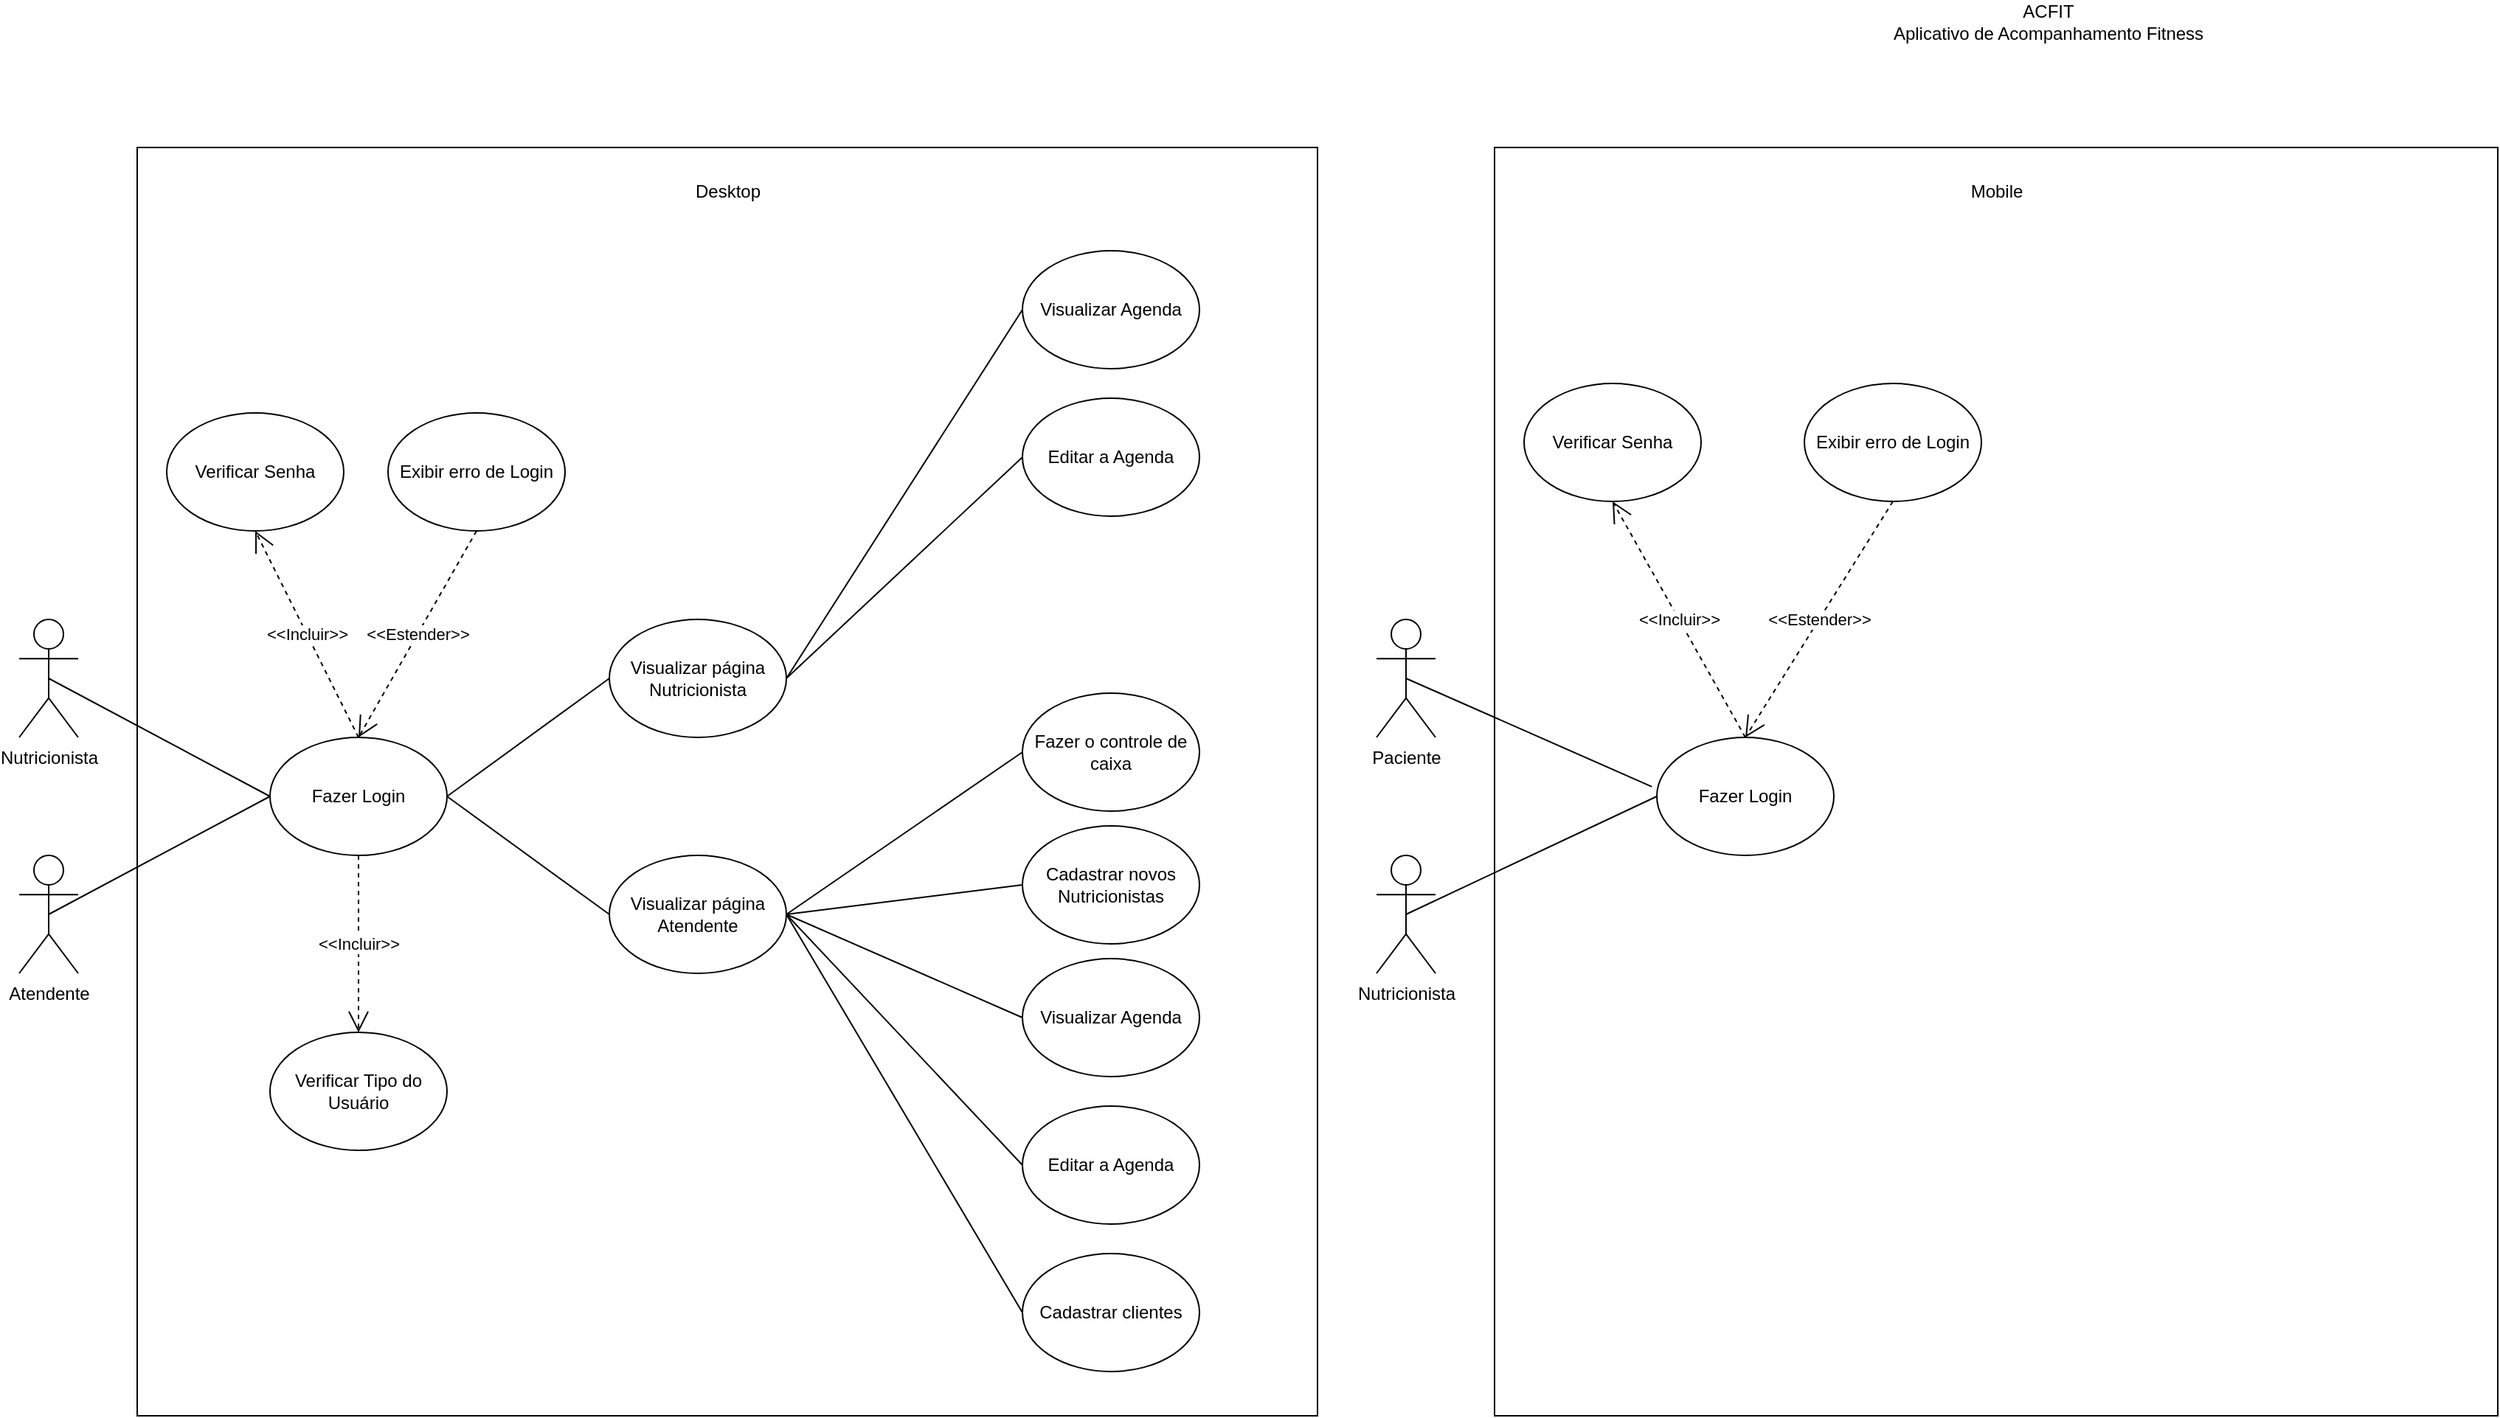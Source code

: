 <mxfile version="15.5.2" type="github">
  <diagram name="Page-1" id="0783ab3e-0a74-02c8-0abd-f7b4e66b4bec">
    <mxGraphModel dx="1038" dy="1647" grid="1" gridSize="10" guides="1" tooltips="1" connect="1" arrows="1" fold="1" page="1" pageScale="1" pageWidth="850" pageHeight="1100" background="none" math="0" shadow="0">
      <root>
        <mxCell id="0" />
        <mxCell id="1" parent="0" />
        <mxCell id="_-Kw2KSfdPKbc4KW5EaQ-1" value="" style="html=1;" parent="1" vertex="1">
          <mxGeometry x="120" y="40" width="800" height="860" as="geometry" />
        </mxCell>
        <mxCell id="_-Kw2KSfdPKbc4KW5EaQ-2" value="ACFIT&lt;br&gt;Aplicativo de Acompanhamento Fitness" style="text;html=1;resizable=0;autosize=1;align=center;verticalAlign=middle;points=[];fillColor=none;strokeColor=none;rounded=0;" parent="1" vertex="1">
          <mxGeometry x="1300" y="-60" width="230" height="30" as="geometry" />
        </mxCell>
        <mxCell id="_-Kw2KSfdPKbc4KW5EaQ-3" value="Nutricionista" style="shape=umlActor;verticalLabelPosition=bottom;verticalAlign=top;html=1;outlineConnect=0;" parent="1" vertex="1">
          <mxGeometry x="40" y="360" width="40" height="80" as="geometry" />
        </mxCell>
        <mxCell id="_-Kw2KSfdPKbc4KW5EaQ-7" value="Fazer Login" style="ellipse;whiteSpace=wrap;html=1;" parent="1" vertex="1">
          <mxGeometry x="210" y="440" width="120" height="80" as="geometry" />
        </mxCell>
        <mxCell id="_-Kw2KSfdPKbc4KW5EaQ-9" value="Visualizar Agenda&lt;span style=&quot;color: rgba(0 , 0 , 0 , 0) ; font-family: monospace ; font-size: 0px&quot;&gt;%3CmxGraphModel%3E%3Croot%3E%3CmxCell%20id%3D%220%22%2F%3E%3CmxCell%20id%3D%221%22%20parent%3D%220%22%2F%3E%3CmxCell%20id%3D%222%22%20value%3D%22Login%22%20style%3D%22text%3Bhtml%3D1%3Bresizable%3D0%3Bautosize%3D1%3Balign%3Dcenter%3BverticalAlign%3Dmiddle%3Bpoints%3D%5B%5D%3BfillColor%3Dnone%3BstrokeColor%3Dnone%3Brounded%3D0%3B%22%20vertex%3D%221%22%20parent%3D%221%22%3E%3CmxGeometry%20x%3D%22245%22%20y%3D%22270%22%20width%3D%2250%22%20height%3D%2220%22%20as%3D%22geometry%22%2F%3E%3C%2FmxCell%3E%3C%2Froot%3E%3C%2FmxGraphModel%3E&lt;/span&gt;" style="ellipse;whiteSpace=wrap;html=1;" parent="1" vertex="1">
          <mxGeometry x="720" y="590" width="120" height="80" as="geometry" />
        </mxCell>
        <mxCell id="_-Kw2KSfdPKbc4KW5EaQ-11" value="&lt;span style=&quot;font-weight: normal&quot;&gt;Cadastrar clientes&lt;span style=&quot;color: rgba(0 , 0 , 0 , 0) ; font-family: monospace ; font-size: 0px&quot;&gt;mxGraphModelas%3E%3Croot%3E%3CmxCell%20id%3D%220%22%2F%3E%3CmxCell%20id%3D%221%22%20parent%3D%220%22%2F%3E%3CmxCell%20id%3D%222%22%20value%3D%22Login%22%20style%3D%22text%3Bhtml%3D1%3Bresizable%3D0%3Bautosize%3D1%3Balign%3Dcenter%3BverticalAlign%3Dmiddle%3Bpoints%3D%5B%5D%3BfillColor%3Dnone%3BstrokeColor%3Dnone%3Brounded%3D0%3B%22%20vertex%3D%221%22%20parent%3D%221%22%3E%3CmxGeometry%20x%3D%22245%22%20y%3D%22270%22%20width%3D%2250%22%20height%3D%2220%22%20as%3D%22geometry%22%2F%3E%3C%2FmxCell%3E%3C%2Froot%3E%3C%2FmxGraphModel%3E&lt;/span&gt;&lt;/span&gt;" style="ellipse;whiteSpace=wrap;html=1;fontStyle=1" parent="1" vertex="1">
          <mxGeometry x="720" y="790" width="120" height="80" as="geometry" />
        </mxCell>
        <mxCell id="_-Kw2KSfdPKbc4KW5EaQ-12" value="&lt;span style=&quot;font-weight: 400&quot;&gt;Editar a Agenda&lt;/span&gt;" style="ellipse;whiteSpace=wrap;html=1;fontStyle=1" parent="1" vertex="1">
          <mxGeometry x="720" y="690" width="120" height="80" as="geometry" />
        </mxCell>
        <mxCell id="_-Kw2KSfdPKbc4KW5EaQ-13" value="&lt;span style=&quot;font-weight: 400&quot;&gt;Fazer o controle de caixa&lt;/span&gt;" style="ellipse;whiteSpace=wrap;html=1;fontStyle=1" parent="1" vertex="1">
          <mxGeometry x="720" y="410" width="120" height="80" as="geometry" />
        </mxCell>
        <mxCell id="_-Kw2KSfdPKbc4KW5EaQ-14" value="Verificar Senha" style="ellipse;whiteSpace=wrap;html=1;" parent="1" vertex="1">
          <mxGeometry x="140" y="220" width="120" height="80" as="geometry" />
        </mxCell>
        <mxCell id="_-Kw2KSfdPKbc4KW5EaQ-15" value="Exibir erro de Login" style="ellipse;whiteSpace=wrap;html=1;" parent="1" vertex="1">
          <mxGeometry x="290" y="220" width="120" height="80" as="geometry" />
        </mxCell>
        <mxCell id="_-Kw2KSfdPKbc4KW5EaQ-16" value="Cadastrar novos Nutricionistas" style="ellipse;whiteSpace=wrap;html=1;" parent="1" vertex="1">
          <mxGeometry x="720" y="500" width="120" height="80" as="geometry" />
        </mxCell>
        <mxCell id="_-Kw2KSfdPKbc4KW5EaQ-24" value="" style="endArrow=none;html=1;rounded=0;entryX=0;entryY=0.5;entryDx=0;entryDy=0;exitX=0.5;exitY=0.5;exitDx=0;exitDy=0;exitPerimeter=0;" parent="1" source="_-Kw2KSfdPKbc4KW5EaQ-3" target="_-Kw2KSfdPKbc4KW5EaQ-7" edge="1">
          <mxGeometry width="50" height="50" relative="1" as="geometry">
            <mxPoint x="580" y="520" as="sourcePoint" />
            <mxPoint x="630" y="470" as="targetPoint" />
          </mxGeometry>
        </mxCell>
        <mxCell id="_-Kw2KSfdPKbc4KW5EaQ-30" value="&amp;lt;&amp;lt;Incluir&amp;gt;&amp;gt;" style="endArrow=open;endSize=12;dashed=1;html=1;rounded=0;entryX=0.5;entryY=1;entryDx=0;entryDy=0;exitX=0.5;exitY=0;exitDx=0;exitDy=0;" parent="1" source="_-Kw2KSfdPKbc4KW5EaQ-7" target="_-Kw2KSfdPKbc4KW5EaQ-14" edge="1">
          <mxGeometry width="160" relative="1" as="geometry">
            <mxPoint x="520" y="530" as="sourcePoint" />
            <mxPoint x="680" y="530" as="targetPoint" />
          </mxGeometry>
        </mxCell>
        <mxCell id="_-Kw2KSfdPKbc4KW5EaQ-31" value="&amp;lt;&amp;lt;Estender&amp;gt;&amp;gt;" style="endArrow=open;endSize=12;dashed=1;html=1;rounded=0;entryX=0.5;entryY=0;entryDx=0;entryDy=0;exitX=0.5;exitY=1;exitDx=0;exitDy=0;" parent="1" source="_-Kw2KSfdPKbc4KW5EaQ-15" target="_-Kw2KSfdPKbc4KW5EaQ-7" edge="1">
          <mxGeometry width="160" relative="1" as="geometry">
            <mxPoint x="520" y="530" as="sourcePoint" />
            <mxPoint x="680" y="530" as="targetPoint" />
          </mxGeometry>
        </mxCell>
        <mxCell id="_-Kw2KSfdPKbc4KW5EaQ-42" value="" style="endArrow=none;html=1;rounded=0;exitX=1;exitY=0.5;exitDx=0;exitDy=0;entryX=0;entryY=0.5;entryDx=0;entryDy=0;" parent="1" source="_-Kw2KSfdPKbc4KW5EaQ-7" target="_-Kw2KSfdPKbc4KW5EaQ-43" edge="1">
          <mxGeometry width="50" height="50" relative="1" as="geometry">
            <mxPoint x="340" y="399" as="sourcePoint" />
            <mxPoint x="500" y="399" as="targetPoint" />
          </mxGeometry>
        </mxCell>
        <mxCell id="_-Kw2KSfdPKbc4KW5EaQ-43" value="Visualizar página Nutricionista" style="ellipse;whiteSpace=wrap;html=1;" parent="1" vertex="1">
          <mxGeometry x="440" y="360" width="120" height="80" as="geometry" />
        </mxCell>
        <mxCell id="_-Kw2KSfdPKbc4KW5EaQ-44" value="Visualizar página Atendente" style="ellipse;whiteSpace=wrap;html=1;" parent="1" vertex="1">
          <mxGeometry x="440" y="520" width="120" height="80" as="geometry" />
        </mxCell>
        <mxCell id="_-Kw2KSfdPKbc4KW5EaQ-45" value="" style="endArrow=none;html=1;rounded=0;exitX=1;exitY=0.5;exitDx=0;exitDy=0;entryX=0;entryY=0.5;entryDx=0;entryDy=0;" parent="1" source="_-Kw2KSfdPKbc4KW5EaQ-7" target="_-Kw2KSfdPKbc4KW5EaQ-44" edge="1">
          <mxGeometry width="50" height="50" relative="1" as="geometry">
            <mxPoint x="340" y="410" as="sourcePoint" />
            <mxPoint x="460" y="360" as="targetPoint" />
          </mxGeometry>
        </mxCell>
        <mxCell id="_-Kw2KSfdPKbc4KW5EaQ-48" value="" style="endArrow=none;html=1;rounded=0;exitX=1;exitY=0.5;exitDx=0;exitDy=0;entryX=0;entryY=0.5;entryDx=0;entryDy=0;" parent="1" source="_-Kw2KSfdPKbc4KW5EaQ-44" target="_-Kw2KSfdPKbc4KW5EaQ-13" edge="1">
          <mxGeometry width="50" height="50" relative="1" as="geometry">
            <mxPoint x="340" y="410" as="sourcePoint" />
            <mxPoint x="460" y="460" as="targetPoint" />
          </mxGeometry>
        </mxCell>
        <mxCell id="_-Kw2KSfdPKbc4KW5EaQ-49" value="" style="endArrow=none;html=1;rounded=0;exitX=1;exitY=0.5;exitDx=0;exitDy=0;entryX=0;entryY=0.5;entryDx=0;entryDy=0;" parent="1" source="_-Kw2KSfdPKbc4KW5EaQ-44" target="_-Kw2KSfdPKbc4KW5EaQ-16" edge="1">
          <mxGeometry width="50" height="50" relative="1" as="geometry">
            <mxPoint x="580" y="460" as="sourcePoint" />
            <mxPoint x="630.0" y="460" as="targetPoint" />
          </mxGeometry>
        </mxCell>
        <mxCell id="_-Kw2KSfdPKbc4KW5EaQ-50" value="Visualizar Agenda&lt;span style=&quot;color: rgba(0 , 0 , 0 , 0) ; font-family: monospace ; font-size: 0px&quot;&gt;%3CmxGraphModel%3E%3Croot%3E%3CmxCell%20id%3D%220%22%2F%3E%3CmxCell%20id%3D%221%22%20parent%3D%220%22%2F%3E%3CmxCell%20id%3D%222%22%20value%3D%22Login%22%20style%3D%22text%3Bhtml%3D1%3Bresizable%3D0%3Bautosize%3D1%3Balign%3Dcenter%3BverticalAlign%3Dmiddle%3Bpoints%3D%5B%5D%3BfillColor%3Dnone%3BstrokeColor%3Dnone%3Brounded%3D0%3B%22%20vertex%3D%221%22%20parent%3D%221%22%3E%3CmxGeometry%20x%3D%22245%22%20y%3D%22270%22%20width%3D%2250%22%20height%3D%2220%22%20as%3D%22geometry%22%2F%3E%3C%2FmxCell%3E%3C%2Froot%3E%3C%2FmxGraphModel%3E&lt;/span&gt;" style="ellipse;whiteSpace=wrap;html=1;" parent="1" vertex="1">
          <mxGeometry x="720" y="110" width="120" height="80" as="geometry" />
        </mxCell>
        <mxCell id="_-Kw2KSfdPKbc4KW5EaQ-52" value="&lt;span style=&quot;font-weight: 400&quot;&gt;Editar a Agenda&lt;/span&gt;" style="ellipse;whiteSpace=wrap;html=1;fontStyle=1" parent="1" vertex="1">
          <mxGeometry x="720" y="210" width="120" height="80" as="geometry" />
        </mxCell>
        <mxCell id="_-Kw2KSfdPKbc4KW5EaQ-53" value="" style="endArrow=none;html=1;rounded=0;exitX=1;exitY=0.5;exitDx=0;exitDy=0;entryX=0;entryY=0.5;entryDx=0;entryDy=0;" parent="1" source="_-Kw2KSfdPKbc4KW5EaQ-44" target="_-Kw2KSfdPKbc4KW5EaQ-9" edge="1">
          <mxGeometry width="50" height="50" relative="1" as="geometry">
            <mxPoint x="580" y="460" as="sourcePoint" />
            <mxPoint x="630.0" y="550" as="targetPoint" />
          </mxGeometry>
        </mxCell>
        <mxCell id="_-Kw2KSfdPKbc4KW5EaQ-54" value="" style="endArrow=none;html=1;rounded=0;exitX=1;exitY=0.5;exitDx=0;exitDy=0;entryX=0;entryY=0.5;entryDx=0;entryDy=0;" parent="1" source="_-Kw2KSfdPKbc4KW5EaQ-44" target="_-Kw2KSfdPKbc4KW5EaQ-12" edge="1">
          <mxGeometry width="50" height="50" relative="1" as="geometry">
            <mxPoint x="580" y="460" as="sourcePoint" />
            <mxPoint x="630.0" y="640" as="targetPoint" />
          </mxGeometry>
        </mxCell>
        <mxCell id="_-Kw2KSfdPKbc4KW5EaQ-55" value="" style="endArrow=none;html=1;rounded=0;exitX=1;exitY=0.5;exitDx=0;exitDy=0;entryX=0;entryY=0.5;entryDx=0;entryDy=0;" parent="1" source="_-Kw2KSfdPKbc4KW5EaQ-44" target="_-Kw2KSfdPKbc4KW5EaQ-11" edge="1">
          <mxGeometry width="50" height="50" relative="1" as="geometry">
            <mxPoint x="580" y="460" as="sourcePoint" />
            <mxPoint x="630.0" y="740.0" as="targetPoint" />
          </mxGeometry>
        </mxCell>
        <mxCell id="_-Kw2KSfdPKbc4KW5EaQ-57" value="" style="endArrow=none;html=1;rounded=0;exitX=1;exitY=0.5;exitDx=0;exitDy=0;entryX=0;entryY=0.5;entryDx=0;entryDy=0;" parent="1" source="_-Kw2KSfdPKbc4KW5EaQ-43" target="_-Kw2KSfdPKbc4KW5EaQ-52" edge="1">
          <mxGeometry width="50" height="50" relative="1" as="geometry">
            <mxPoint x="580" y="360" as="sourcePoint" />
            <mxPoint x="630.0" y="360" as="targetPoint" />
          </mxGeometry>
        </mxCell>
        <mxCell id="_-Kw2KSfdPKbc4KW5EaQ-58" value="" style="endArrow=none;html=1;rounded=0;entryX=0;entryY=0.5;entryDx=0;entryDy=0;exitX=1;exitY=0.5;exitDx=0;exitDy=0;" parent="1" source="_-Kw2KSfdPKbc4KW5EaQ-43" target="_-Kw2KSfdPKbc4KW5EaQ-50" edge="1">
          <mxGeometry width="50" height="50" relative="1" as="geometry">
            <mxPoint x="570" y="350" as="sourcePoint" />
            <mxPoint x="630.0" y="260" as="targetPoint" />
          </mxGeometry>
        </mxCell>
        <mxCell id="_-Kw2KSfdPKbc4KW5EaQ-65" value="Atendente" style="shape=umlActor;verticalLabelPosition=bottom;verticalAlign=top;html=1;outlineConnect=0;" parent="1" vertex="1">
          <mxGeometry x="40" y="520" width="40" height="80" as="geometry" />
        </mxCell>
        <mxCell id="_-Kw2KSfdPKbc4KW5EaQ-67" value="" style="endArrow=none;html=1;rounded=0;entryX=0;entryY=0.5;entryDx=0;entryDy=0;exitX=0.5;exitY=0.5;exitDx=0;exitDy=0;exitPerimeter=0;" parent="1" source="_-Kw2KSfdPKbc4KW5EaQ-65" target="_-Kw2KSfdPKbc4KW5EaQ-7" edge="1">
          <mxGeometry width="50" height="50" relative="1" as="geometry">
            <mxPoint x="70" y="560" as="sourcePoint" />
            <mxPoint x="220.0" y="550" as="targetPoint" />
          </mxGeometry>
        </mxCell>
        <mxCell id="_-Kw2KSfdPKbc4KW5EaQ-73" value="Verificar Tipo do Usuário" style="ellipse;whiteSpace=wrap;html=1;" parent="1" vertex="1">
          <mxGeometry x="210" y="640" width="120" height="80" as="geometry" />
        </mxCell>
        <mxCell id="_-Kw2KSfdPKbc4KW5EaQ-74" value="&amp;lt;&amp;lt;Incluir&amp;gt;&amp;gt;" style="endArrow=open;endSize=12;dashed=1;html=1;rounded=0;entryX=0.5;entryY=0;entryDx=0;entryDy=0;exitX=0.5;exitY=1;exitDx=0;exitDy=0;" parent="1" source="_-Kw2KSfdPKbc4KW5EaQ-7" target="_-Kw2KSfdPKbc4KW5EaQ-73" edge="1">
          <mxGeometry width="160" relative="1" as="geometry">
            <mxPoint x="280" y="450" as="sourcePoint" />
            <mxPoint x="210" y="310" as="targetPoint" />
          </mxGeometry>
        </mxCell>
        <mxCell id="mXlY7KT_1s7woqYxaAOp-3" value="Desktop" style="text;html=1;resizable=0;autosize=1;align=center;verticalAlign=middle;points=[];fillColor=none;strokeColor=none;rounded=0;" vertex="1" parent="1">
          <mxGeometry x="490" y="60" width="60" height="20" as="geometry" />
        </mxCell>
        <mxCell id="mXlY7KT_1s7woqYxaAOp-4" value="" style="verticalLabelPosition=bottom;verticalAlign=top;html=1;shape=mxgraph.basic.rect;fillColor2=none;strokeWidth=1;size=20;indent=5;" vertex="1" parent="1">
          <mxGeometry x="1040" y="40" width="680" height="860" as="geometry" />
        </mxCell>
        <mxCell id="mXlY7KT_1s7woqYxaAOp-5" value="Mobile" style="text;html=1;resizable=0;autosize=1;align=center;verticalAlign=middle;points=[];fillColor=none;strokeColor=none;rounded=0;" vertex="1" parent="1">
          <mxGeometry x="1355" y="60" width="50" height="20" as="geometry" />
        </mxCell>
        <mxCell id="mXlY7KT_1s7woqYxaAOp-6" value="Paciente" style="shape=umlActor;verticalLabelPosition=bottom;verticalAlign=top;html=1;outlineConnect=0;" vertex="1" parent="1">
          <mxGeometry x="960" y="360" width="40" height="80" as="geometry" />
        </mxCell>
        <mxCell id="mXlY7KT_1s7woqYxaAOp-7" value="Fazer Login" style="ellipse;whiteSpace=wrap;html=1;" vertex="1" parent="1">
          <mxGeometry x="1150" y="440" width="120" height="80" as="geometry" />
        </mxCell>
        <mxCell id="mXlY7KT_1s7woqYxaAOp-15" value="Verificar Senha" style="ellipse;whiteSpace=wrap;html=1;" vertex="1" parent="1">
          <mxGeometry x="1060" y="200" width="120" height="80" as="geometry" />
        </mxCell>
        <mxCell id="mXlY7KT_1s7woqYxaAOp-16" value="Exibir erro de Login" style="ellipse;whiteSpace=wrap;html=1;" vertex="1" parent="1">
          <mxGeometry x="1250" y="200" width="120" height="80" as="geometry" />
        </mxCell>
        <mxCell id="mXlY7KT_1s7woqYxaAOp-17" value="&amp;lt;&amp;lt;Incluir&amp;gt;&amp;gt;" style="endArrow=open;endSize=12;dashed=1;html=1;rounded=0;entryX=0.5;entryY=1;entryDx=0;entryDy=0;exitX=0.5;exitY=0;exitDx=0;exitDy=0;" edge="1" parent="1" target="mXlY7KT_1s7woqYxaAOp-15" source="mXlY7KT_1s7woqYxaAOp-7">
          <mxGeometry width="160" relative="1" as="geometry">
            <mxPoint x="1270" y="360" as="sourcePoint" />
            <mxPoint x="1680" y="450" as="targetPoint" />
          </mxGeometry>
        </mxCell>
        <mxCell id="mXlY7KT_1s7woqYxaAOp-18" value="&amp;lt;&amp;lt;Estender&amp;gt;&amp;gt;" style="endArrow=open;endSize=12;dashed=1;html=1;rounded=0;exitX=0.5;exitY=1;exitDx=0;exitDy=0;entryX=0.5;entryY=0;entryDx=0;entryDy=0;" edge="1" parent="1" source="mXlY7KT_1s7woqYxaAOp-16" target="mXlY7KT_1s7woqYxaAOp-7">
          <mxGeometry width="160" relative="1" as="geometry">
            <mxPoint x="1520" y="450" as="sourcePoint" />
            <mxPoint x="1270" y="360" as="targetPoint" />
          </mxGeometry>
        </mxCell>
        <mxCell id="mXlY7KT_1s7woqYxaAOp-19" value="" style="endArrow=none;html=1;rounded=0;entryX=-0.028;entryY=0.418;entryDx=0;entryDy=0;exitX=0.5;exitY=0.5;exitDx=0;exitDy=0;exitPerimeter=0;entryPerimeter=0;" edge="1" parent="1" source="mXlY7KT_1s7woqYxaAOp-6" target="mXlY7KT_1s7woqYxaAOp-7">
          <mxGeometry width="50" height="50" relative="1" as="geometry">
            <mxPoint x="1065" y="330" as="sourcePoint" />
            <mxPoint x="1215" y="410" as="targetPoint" />
          </mxGeometry>
        </mxCell>
        <mxCell id="mXlY7KT_1s7woqYxaAOp-20" value="Nutricionista" style="shape=umlActor;verticalLabelPosition=bottom;verticalAlign=top;html=1;outlineConnect=0;" vertex="1" parent="1">
          <mxGeometry x="960" y="520" width="40" height="80" as="geometry" />
        </mxCell>
        <mxCell id="mXlY7KT_1s7woqYxaAOp-21" value="" style="endArrow=none;html=1;rounded=0;exitX=0.5;exitY=0.5;exitDx=0;exitDy=0;exitPerimeter=0;entryX=0;entryY=0.5;entryDx=0;entryDy=0;" edge="1" parent="1" source="mXlY7KT_1s7woqYxaAOp-20" target="mXlY7KT_1s7woqYxaAOp-7">
          <mxGeometry width="50" height="50" relative="1" as="geometry">
            <mxPoint x="1010" y="558.28" as="sourcePoint" />
            <mxPoint x="1241.64" y="561.72" as="targetPoint" />
          </mxGeometry>
        </mxCell>
      </root>
    </mxGraphModel>
  </diagram>
</mxfile>
